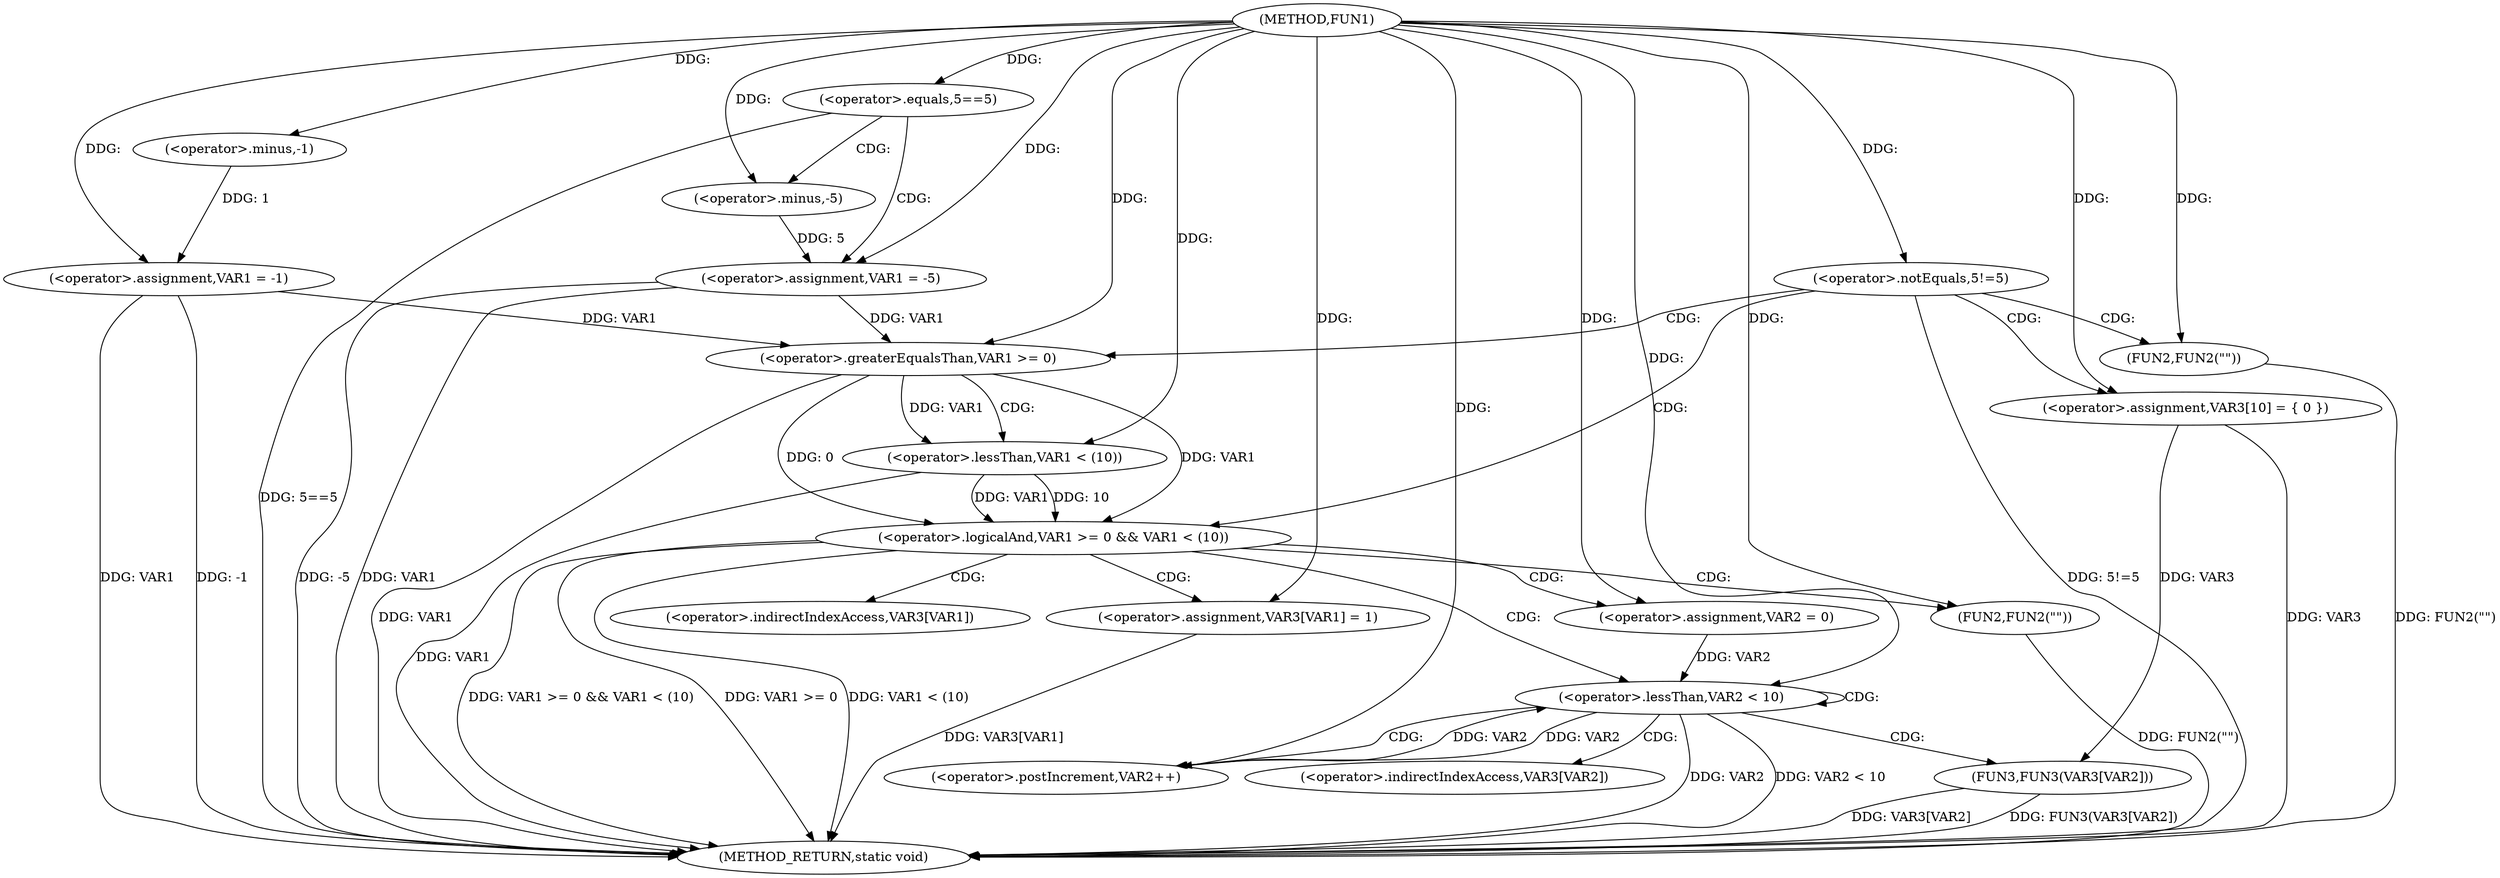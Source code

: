 digraph FUN1 {  
"1000100" [label = "(METHOD,FUN1)" ]
"1000162" [label = "(METHOD_RETURN,static void)" ]
"1000103" [label = "(<operator>.assignment,VAR1 = -1)" ]
"1000105" [label = "(<operator>.minus,-1)" ]
"1000108" [label = "(<operator>.equals,5==5)" ]
"1000112" [label = "(<operator>.assignment,VAR1 = -5)" ]
"1000114" [label = "(<operator>.minus,-5)" ]
"1000117" [label = "(<operator>.notEquals,5!=5)" ]
"1000121" [label = "(FUN2,FUN2(\"\"))" ]
"1000128" [label = "(<operator>.assignment,VAR3[10] = { 0 })" ]
"1000131" [label = "(<operator>.logicalAnd,VAR1 >= 0 && VAR1 < (10))" ]
"1000132" [label = "(<operator>.greaterEqualsThan,VAR1 >= 0)" ]
"1000135" [label = "(<operator>.lessThan,VAR1 < (10))" ]
"1000139" [label = "(<operator>.assignment,VAR3[VAR1] = 1)" ]
"1000145" [label = "(<operator>.assignment,VAR2 = 0)" ]
"1000148" [label = "(<operator>.lessThan,VAR2 < 10)" ]
"1000151" [label = "(<operator>.postIncrement,VAR2++)" ]
"1000154" [label = "(FUN3,FUN3(VAR3[VAR2]))" ]
"1000160" [label = "(FUN2,FUN2(\"\"))" ]
"1000140" [label = "(<operator>.indirectIndexAccess,VAR3[VAR1])" ]
"1000155" [label = "(<operator>.indirectIndexAccess,VAR3[VAR2])" ]
  "1000117" -> "1000162"  [ label = "DDG: 5!=5"] 
  "1000108" -> "1000162"  [ label = "DDG: 5==5"] 
  "1000103" -> "1000162"  [ label = "DDG: VAR1"] 
  "1000103" -> "1000162"  [ label = "DDG: -1"] 
  "1000139" -> "1000162"  [ label = "DDG: VAR3[VAR1]"] 
  "1000121" -> "1000162"  [ label = "DDG: FUN2(\"\")"] 
  "1000154" -> "1000162"  [ label = "DDG: FUN3(VAR3[VAR2])"] 
  "1000131" -> "1000162"  [ label = "DDG: VAR1 >= 0 && VAR1 < (10)"] 
  "1000112" -> "1000162"  [ label = "DDG: -5"] 
  "1000160" -> "1000162"  [ label = "DDG: FUN2(\"\")"] 
  "1000131" -> "1000162"  [ label = "DDG: VAR1 >= 0"] 
  "1000128" -> "1000162"  [ label = "DDG: VAR3"] 
  "1000154" -> "1000162"  [ label = "DDG: VAR3[VAR2]"] 
  "1000148" -> "1000162"  [ label = "DDG: VAR2"] 
  "1000148" -> "1000162"  [ label = "DDG: VAR2 < 10"] 
  "1000132" -> "1000162"  [ label = "DDG: VAR1"] 
  "1000131" -> "1000162"  [ label = "DDG: VAR1 < (10)"] 
  "1000112" -> "1000162"  [ label = "DDG: VAR1"] 
  "1000135" -> "1000162"  [ label = "DDG: VAR1"] 
  "1000105" -> "1000103"  [ label = "DDG: 1"] 
  "1000100" -> "1000103"  [ label = "DDG: "] 
  "1000100" -> "1000105"  [ label = "DDG: "] 
  "1000100" -> "1000108"  [ label = "DDG: "] 
  "1000114" -> "1000112"  [ label = "DDG: 5"] 
  "1000100" -> "1000112"  [ label = "DDG: "] 
  "1000100" -> "1000114"  [ label = "DDG: "] 
  "1000100" -> "1000117"  [ label = "DDG: "] 
  "1000100" -> "1000121"  [ label = "DDG: "] 
  "1000100" -> "1000128"  [ label = "DDG: "] 
  "1000132" -> "1000131"  [ label = "DDG: VAR1"] 
  "1000132" -> "1000131"  [ label = "DDG: 0"] 
  "1000103" -> "1000132"  [ label = "DDG: VAR1"] 
  "1000112" -> "1000132"  [ label = "DDG: VAR1"] 
  "1000100" -> "1000132"  [ label = "DDG: "] 
  "1000135" -> "1000131"  [ label = "DDG: VAR1"] 
  "1000135" -> "1000131"  [ label = "DDG: 10"] 
  "1000132" -> "1000135"  [ label = "DDG: VAR1"] 
  "1000100" -> "1000135"  [ label = "DDG: "] 
  "1000100" -> "1000139"  [ label = "DDG: "] 
  "1000100" -> "1000145"  [ label = "DDG: "] 
  "1000151" -> "1000148"  [ label = "DDG: VAR2"] 
  "1000145" -> "1000148"  [ label = "DDG: VAR2"] 
  "1000100" -> "1000148"  [ label = "DDG: "] 
  "1000148" -> "1000151"  [ label = "DDG: VAR2"] 
  "1000100" -> "1000151"  [ label = "DDG: "] 
  "1000128" -> "1000154"  [ label = "DDG: VAR3"] 
  "1000100" -> "1000160"  [ label = "DDG: "] 
  "1000108" -> "1000112"  [ label = "CDG: "] 
  "1000108" -> "1000114"  [ label = "CDG: "] 
  "1000117" -> "1000121"  [ label = "CDG: "] 
  "1000117" -> "1000131"  [ label = "CDG: "] 
  "1000117" -> "1000132"  [ label = "CDG: "] 
  "1000117" -> "1000128"  [ label = "CDG: "] 
  "1000131" -> "1000145"  [ label = "CDG: "] 
  "1000131" -> "1000160"  [ label = "CDG: "] 
  "1000131" -> "1000139"  [ label = "CDG: "] 
  "1000131" -> "1000148"  [ label = "CDG: "] 
  "1000131" -> "1000140"  [ label = "CDG: "] 
  "1000132" -> "1000135"  [ label = "CDG: "] 
  "1000148" -> "1000155"  [ label = "CDG: "] 
  "1000148" -> "1000154"  [ label = "CDG: "] 
  "1000148" -> "1000151"  [ label = "CDG: "] 
  "1000148" -> "1000148"  [ label = "CDG: "] 
}
